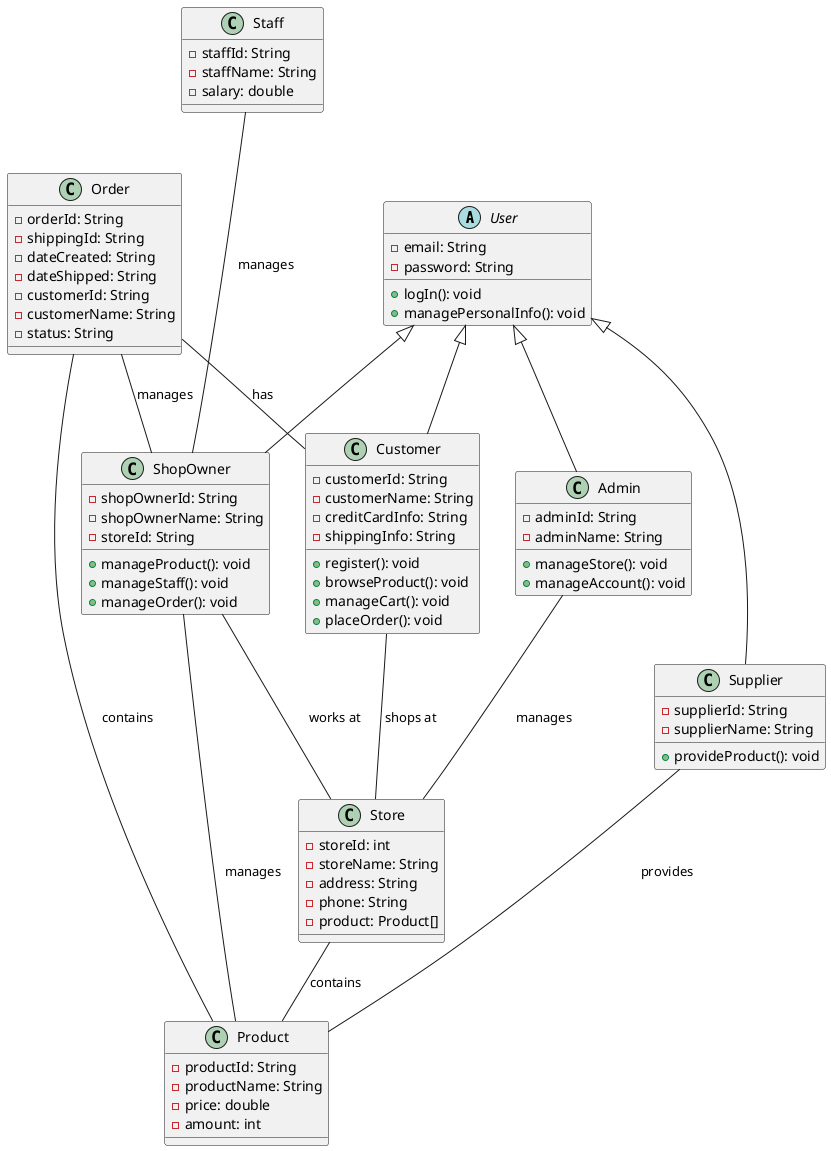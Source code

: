 @startuml
' skinparam Linetype ortho

User <|-d- Customer 
User <|-d- ShopOwner 
User <|-d- Admin 
User <|-d- Supplier 

Staff --- ShopOwner: manages

Store -- Product: contains
Supplier -- Product: provides
ShopOwner -- Product: manages
Order -r- Product: contains
Order -- Customer: has
Order -- ShopOwner: manages

Customer -- Store: shops at
ShopOwner -- Store: works at
Admin -- Store: manages

class Store {
  - storeId: int
  - storeName: String
  - address: String
  - phone: String
  - product: Product[]
}

class Product {
  - productId: String
  - productName: String
  - price: double
  - amount: int
}

class Order {
  - orderId: String
  - shippingId: String
  - dateCreated: String
  - dateShipped: String
  - customerId: String
  - customerName: String
  - status: String
}

abstract class User {
  - email: String
  - password: String
  + logIn(): void
  + managePersonalInfo(): void
}

class Customer {
  - customerId: String
  - customerName: String
  - creditCardInfo: String
  - shippingInfo: String
  + register(): void
  + browseProduct(): void
  + manageCart(): void
  + placeOrder(): void
}

class ShopOwner {
  - shopOwnerId: String
  - shopOwnerName: String
  - storeId: String
  + manageProduct(): void
  + manageStaff(): void
  + manageOrder(): void
}

class Admin {
  - adminId: String
  - adminName: String
  + manageStore(): void
  + manageAccount(): void
}

class Supplier {
  - supplierId: String
  - supplierName: String
  + provideProduct(): void
}

class Staff {
  - staffId: String
  - staffName: String
  - salary: double
}
@enduml